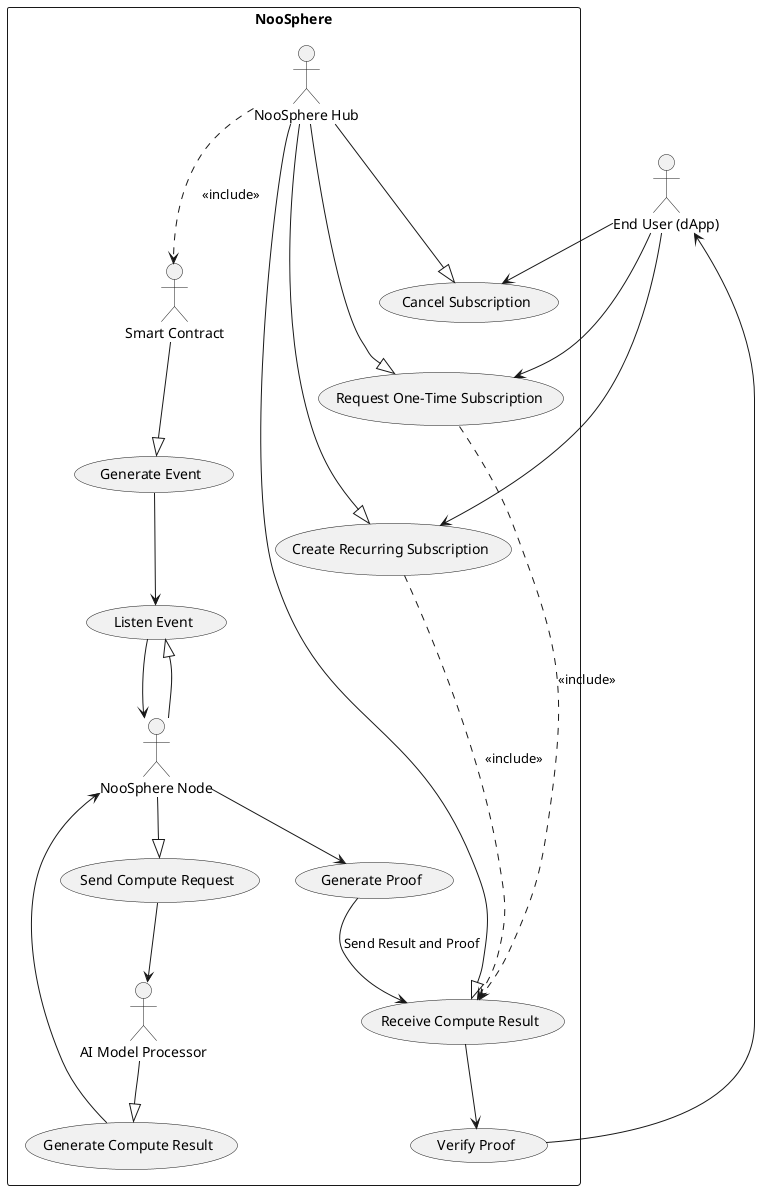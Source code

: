 @startuml
top to bottom direction

actor "End User (dApp)" as User

rectangle "NooSphere" {
  actor "NooSphere Hub" as Hub
  actor "Smart Contract" as Contract
  actor "NooSphere Node" as Node
  actor "AI Model Processor" as CNode

  usecase "Request One-Time Subscription" as UC1
  usecase "Create Recurring Subscription" as UC2
  usecase "Cancel Subscription" as UC3
  usecase "Receive Compute Result" as UC4
  usecase "Send Compute Request" as UC5
  usecase "Generate Event" as UC7
  usecase "Listen Event" as UC8
  usecase "Generate Compute Result" as UC9
  usecase "Generate Proof" as UC10
  usecase "Verify Proof" as UC11
}

User --> UC1
User --> UC2
User --> UC3

Hub --|> UC1
Hub --|> UC2
Hub --|> UC3
Hub --|> UC4
Node --|> UC5
UC7 --> UC8
Contract --|> UC7
Node --|> UC8
UC8 --> Node


'Contract --|> UC1
'Contract --|> UC2
'Contract --|> UC3
'Contract --|> UC4

UC1 ..> UC4 : <<include>>
UC2 ..> UC4 : <<include>>
Hub ..> Contract : <<include>>

CNode --|> UC9
'CNode ..> UC9 : <<delivers>>
'UC6 ..> UC9 : <<delivers>>
UC9 --> Node

UC5 --> CNode

Node --> UC10
UC10 --> UC4 : Send Result and Proof

UC4 --> UC11

UC11 --> User

@enduml